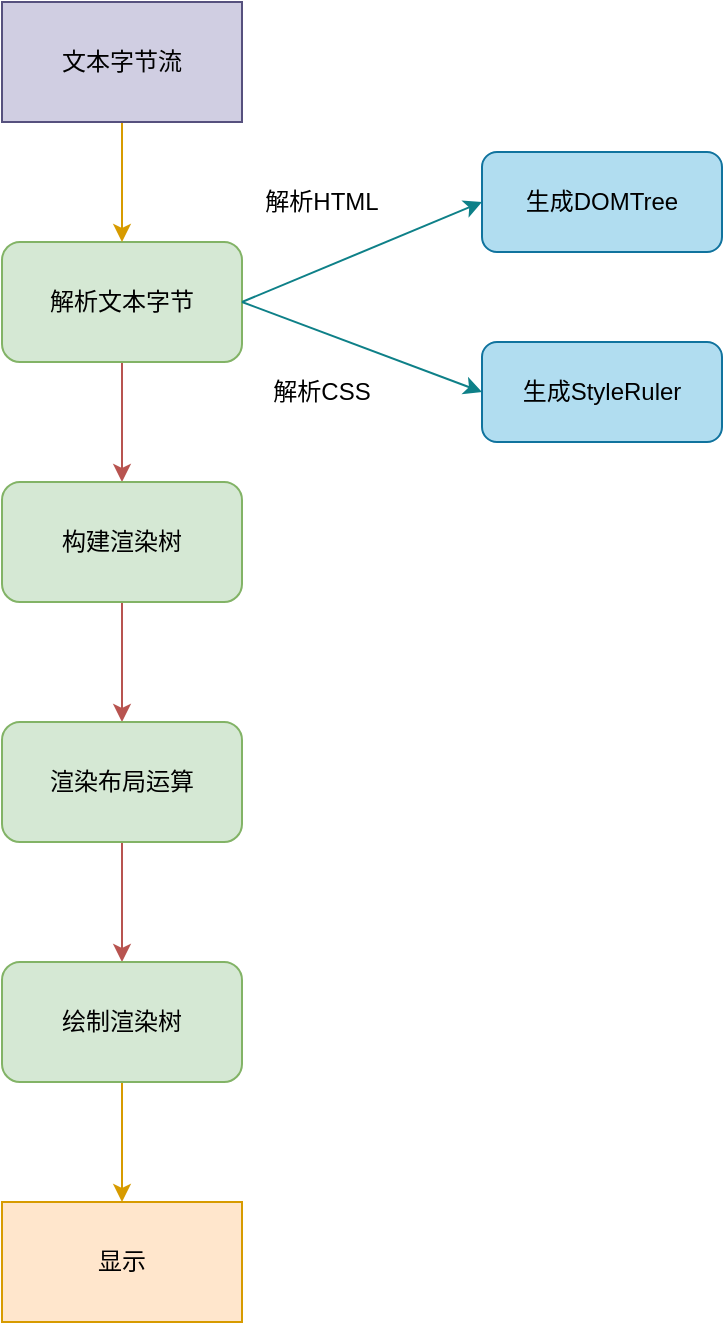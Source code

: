 <mxfile version="12.4.2" type="device" pages="1"><diagram id="VMt0D-Igytzk1LEX75_o" name="Page-1"><mxGraphModel dx="946" dy="598" grid="1" gridSize="10" guides="1" tooltips="1" connect="1" arrows="1" fold="1" page="1" pageScale="1" pageWidth="827" pageHeight="1169" math="0" shadow="0"><root><mxCell id="0"/><mxCell id="1" parent="0"/><mxCell id="MsGS5fJZrUzmRgx9caNg-9" style="edgeStyle=orthogonalEdgeStyle;rounded=0;orthogonalLoop=1;jettySize=auto;html=1;entryX=0.5;entryY=0;entryDx=0;entryDy=0;fillColor=#f8cecc;strokeColor=#b85450;" edge="1" parent="1" source="MsGS5fJZrUzmRgx9caNg-2" target="MsGS5fJZrUzmRgx9caNg-3"><mxGeometry relative="1" as="geometry"/></mxCell><mxCell id="MsGS5fJZrUzmRgx9caNg-2" value="解析文本字节" style="rounded=1;whiteSpace=wrap;html=1;fillColor=#d5e8d4;strokeColor=#82b366;" vertex="1" parent="1"><mxGeometry x="160" y="160" width="120" height="60" as="geometry"/></mxCell><mxCell id="MsGS5fJZrUzmRgx9caNg-13" style="edgeStyle=orthogonalEdgeStyle;rounded=0;orthogonalLoop=1;jettySize=auto;html=1;entryX=0.5;entryY=0;entryDx=0;entryDy=0;fillColor=#f8cecc;strokeColor=#b85450;" edge="1" parent="1" source="MsGS5fJZrUzmRgx9caNg-3" target="MsGS5fJZrUzmRgx9caNg-6"><mxGeometry relative="1" as="geometry"/></mxCell><mxCell id="MsGS5fJZrUzmRgx9caNg-3" value="构建渲染树" style="rounded=1;whiteSpace=wrap;html=1;fillColor=#d5e8d4;strokeColor=#82b366;" vertex="1" parent="1"><mxGeometry x="160" y="280" width="120" height="60" as="geometry"/></mxCell><mxCell id="MsGS5fJZrUzmRgx9caNg-8" style="edgeStyle=orthogonalEdgeStyle;rounded=0;orthogonalLoop=1;jettySize=auto;html=1;entryX=0.5;entryY=0;entryDx=0;entryDy=0;fillColor=#ffe6cc;strokeColor=#d79b00;" edge="1" parent="1" source="MsGS5fJZrUzmRgx9caNg-5" target="MsGS5fJZrUzmRgx9caNg-2"><mxGeometry relative="1" as="geometry"/></mxCell><mxCell id="MsGS5fJZrUzmRgx9caNg-5" value="&lt;span style=&quot;white-space: normal&quot;&gt;文本字节流&lt;/span&gt;" style="rounded=0;whiteSpace=wrap;html=1;fillColor=#d0cee2;strokeColor=#56517e;" vertex="1" parent="1"><mxGeometry x="160" y="40" width="120" height="60" as="geometry"/></mxCell><mxCell id="MsGS5fJZrUzmRgx9caNg-12" style="edgeStyle=orthogonalEdgeStyle;rounded=0;orthogonalLoop=1;jettySize=auto;html=1;entryX=0.5;entryY=0;entryDx=0;entryDy=0;fillColor=#f8cecc;strokeColor=#b85450;" edge="1" parent="1" source="MsGS5fJZrUzmRgx9caNg-6" target="MsGS5fJZrUzmRgx9caNg-7"><mxGeometry relative="1" as="geometry"/></mxCell><mxCell id="MsGS5fJZrUzmRgx9caNg-6" value="渲染布局运算" style="rounded=1;whiteSpace=wrap;html=1;fillColor=#d5e8d4;strokeColor=#82b366;" vertex="1" parent="1"><mxGeometry x="160" y="400" width="120" height="60" as="geometry"/></mxCell><mxCell id="MsGS5fJZrUzmRgx9caNg-24" style="edgeStyle=orthogonalEdgeStyle;rounded=0;orthogonalLoop=1;jettySize=auto;html=1;entryX=0.5;entryY=0;entryDx=0;entryDy=0;fillColor=#ffe6cc;strokeColor=#d79b00;" edge="1" parent="1" source="MsGS5fJZrUzmRgx9caNg-7" target="MsGS5fJZrUzmRgx9caNg-23"><mxGeometry relative="1" as="geometry"/></mxCell><mxCell id="MsGS5fJZrUzmRgx9caNg-7" value="绘制渲染树" style="rounded=1;whiteSpace=wrap;html=1;fillColor=#d5e8d4;strokeColor=#82b366;" vertex="1" parent="1"><mxGeometry x="160" y="520" width="120" height="60" as="geometry"/></mxCell><mxCell id="MsGS5fJZrUzmRgx9caNg-14" value="生成DOMTree" style="rounded=1;whiteSpace=wrap;html=1;fillColor=#b1ddf0;strokeColor=#10739e;" vertex="1" parent="1"><mxGeometry x="400" y="115" width="120" height="50" as="geometry"/></mxCell><mxCell id="MsGS5fJZrUzmRgx9caNg-15" value="生成StyleRuler" style="rounded=1;whiteSpace=wrap;html=1;fillColor=#b1ddf0;strokeColor=#10739e;" vertex="1" parent="1"><mxGeometry x="400" y="210" width="120" height="50" as="geometry"/></mxCell><mxCell id="MsGS5fJZrUzmRgx9caNg-18" value="" style="endArrow=classic;html=1;exitX=1;exitY=0.5;exitDx=0;exitDy=0;entryX=0;entryY=0.5;entryDx=0;entryDy=0;fillColor=#b0e3e6;strokeColor=#0e8088;" edge="1" parent="1" source="MsGS5fJZrUzmRgx9caNg-2" target="MsGS5fJZrUzmRgx9caNg-14"><mxGeometry width="50" height="50" relative="1" as="geometry"><mxPoint x="300" y="150" as="sourcePoint"/><mxPoint x="350" y="100" as="targetPoint"/></mxGeometry></mxCell><mxCell id="MsGS5fJZrUzmRgx9caNg-20" value="解析HTML" style="text;html=1;strokeColor=none;fillColor=none;align=center;verticalAlign=middle;whiteSpace=wrap;rounded=0;" vertex="1" parent="1"><mxGeometry x="290" y="130" width="60" height="20" as="geometry"/></mxCell><mxCell id="MsGS5fJZrUzmRgx9caNg-21" value="解析CSS" style="text;html=1;strokeColor=none;fillColor=none;align=center;verticalAlign=middle;whiteSpace=wrap;rounded=0;" vertex="1" parent="1"><mxGeometry x="290" y="225" width="60" height="20" as="geometry"/></mxCell><mxCell id="MsGS5fJZrUzmRgx9caNg-23" value="显示" style="rounded=0;whiteSpace=wrap;html=1;fillColor=#ffe6cc;strokeColor=#d79b00;" vertex="1" parent="1"><mxGeometry x="160" y="640" width="120" height="60" as="geometry"/></mxCell><mxCell id="MsGS5fJZrUzmRgx9caNg-25" value="" style="endArrow=classic;html=1;exitX=1;exitY=0.5;exitDx=0;exitDy=0;entryX=0;entryY=0.5;entryDx=0;entryDy=0;fillColor=#b0e3e6;strokeColor=#0e8088;" edge="1" parent="1" source="MsGS5fJZrUzmRgx9caNg-2" target="MsGS5fJZrUzmRgx9caNg-15"><mxGeometry width="50" height="50" relative="1" as="geometry"><mxPoint x="380" y="390" as="sourcePoint"/><mxPoint x="430" y="340" as="targetPoint"/></mxGeometry></mxCell></root></mxGraphModel></diagram></mxfile>